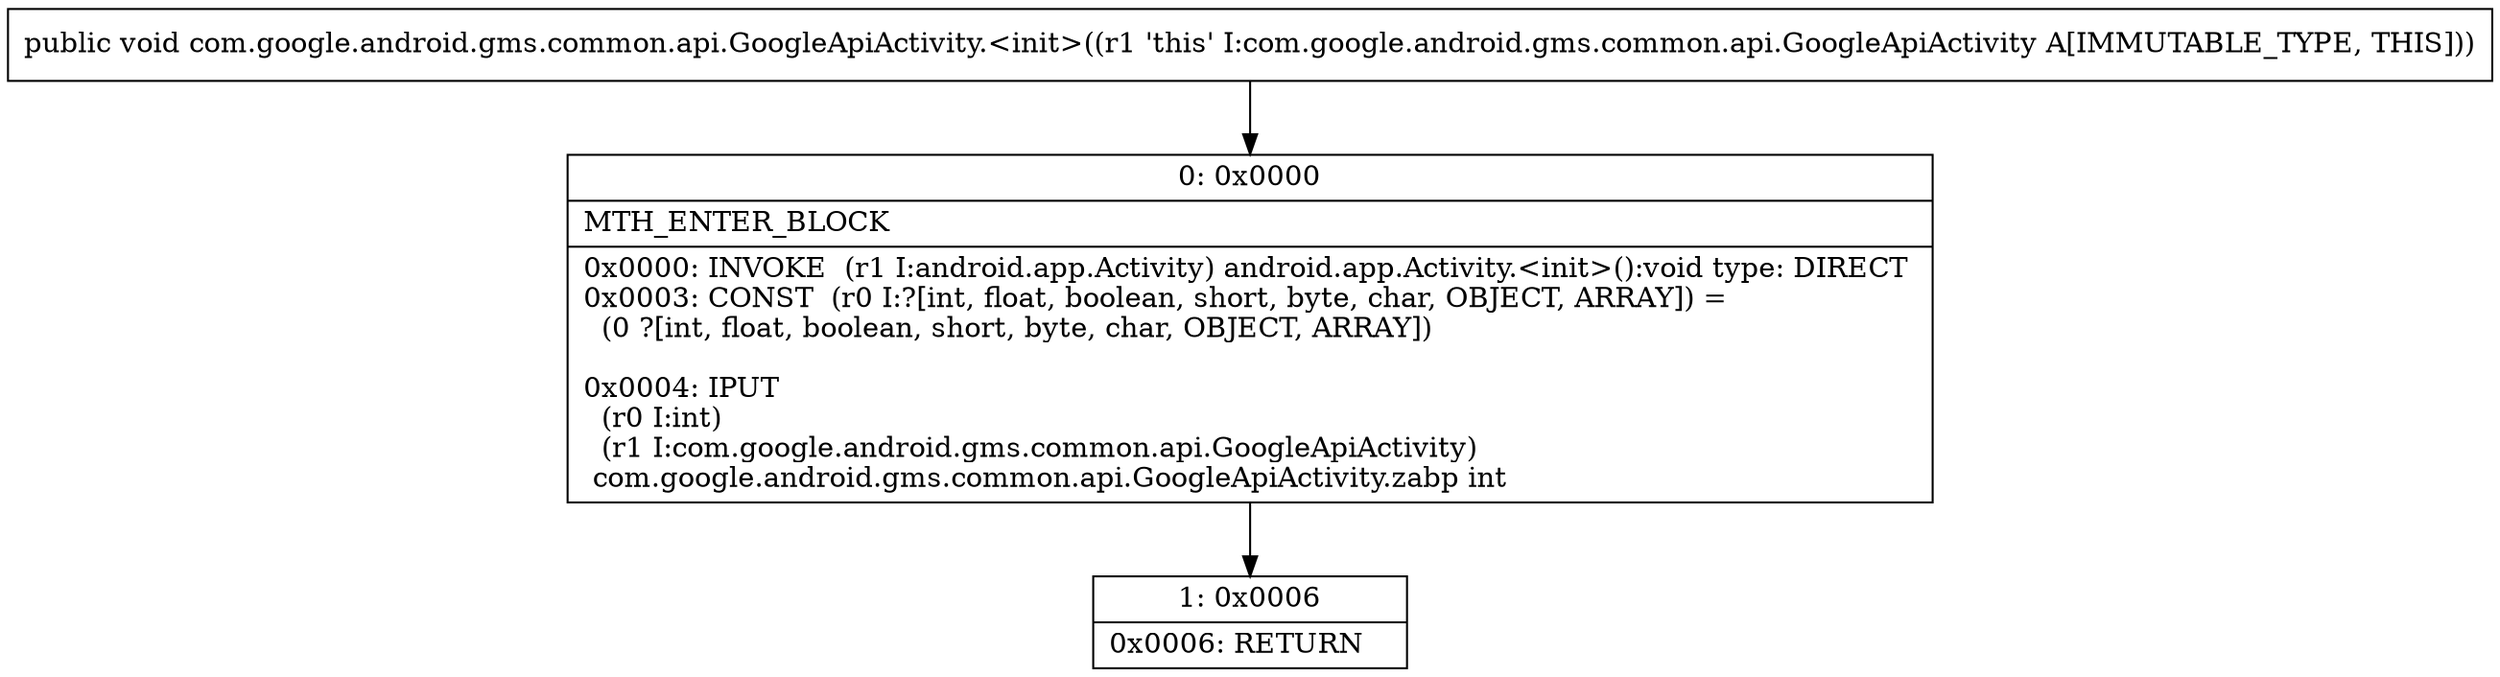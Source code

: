 digraph "CFG forcom.google.android.gms.common.api.GoogleApiActivity.\<init\>()V" {
Node_0 [shape=record,label="{0\:\ 0x0000|MTH_ENTER_BLOCK\l|0x0000: INVOKE  (r1 I:android.app.Activity) android.app.Activity.\<init\>():void type: DIRECT \l0x0003: CONST  (r0 I:?[int, float, boolean, short, byte, char, OBJECT, ARRAY]) = \l  (0 ?[int, float, boolean, short, byte, char, OBJECT, ARRAY])\l \l0x0004: IPUT  \l  (r0 I:int)\l  (r1 I:com.google.android.gms.common.api.GoogleApiActivity)\l com.google.android.gms.common.api.GoogleApiActivity.zabp int \l}"];
Node_1 [shape=record,label="{1\:\ 0x0006|0x0006: RETURN   \l}"];
MethodNode[shape=record,label="{public void com.google.android.gms.common.api.GoogleApiActivity.\<init\>((r1 'this' I:com.google.android.gms.common.api.GoogleApiActivity A[IMMUTABLE_TYPE, THIS])) }"];
MethodNode -> Node_0;
Node_0 -> Node_1;
}

